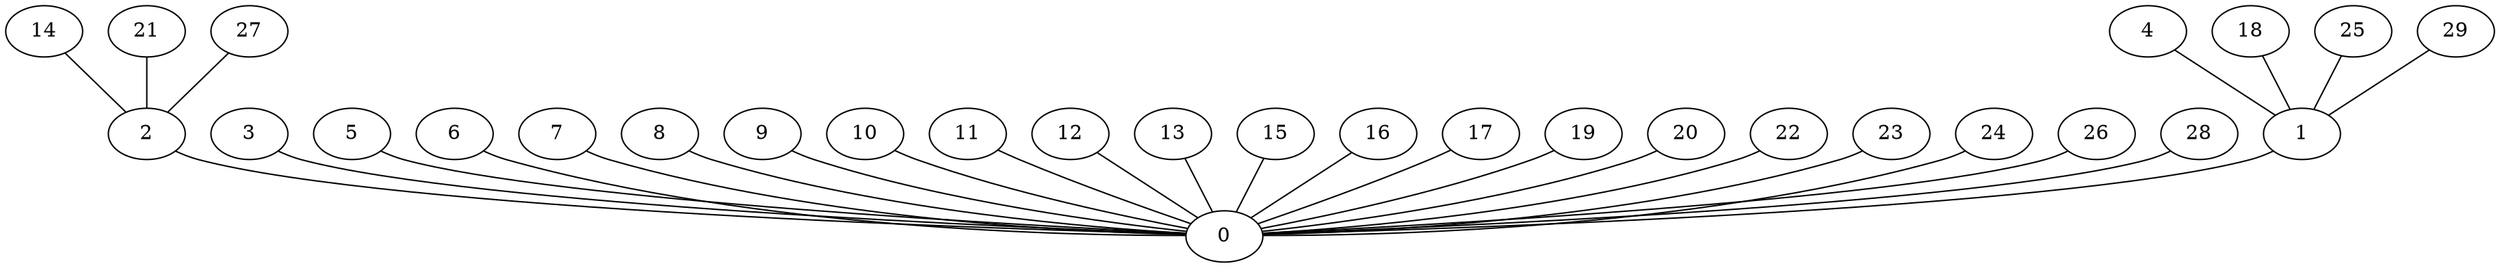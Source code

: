 graph {

1--0   
2--0   
3--0   
5--0   
6--0   
7--0   
8--0   
9--0   
10--0   
11--0   
12--0   
13--0   
15--0   
16--0   
17--0   
19--0   
20--0   
22--0   
23--0   
24--0   
26--0   
28--0   
4--1   
18--1   
25--1   
29--1   
14--2   
21--2   
27--2   
}
